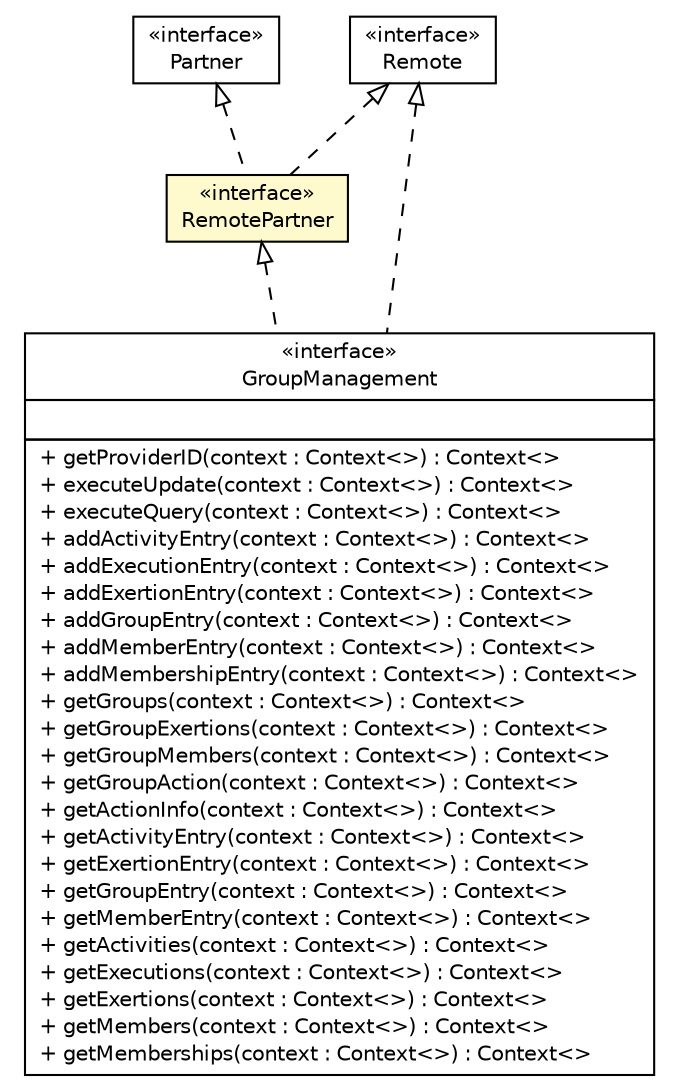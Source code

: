 #!/usr/local/bin/dot
#
# Class diagram 
# Generated by UMLGraph version R5_6 (http://www.umlgraph.org/)
#

digraph G {
	edge [fontname="Helvetica",fontsize=10,labelfontname="Helvetica",labelfontsize=10];
	node [fontname="Helvetica",fontsize=10,shape=plaintext];
	nodesep=0.25;
	ranksep=0.5;
	// sorcer.core.proxy.RemotePartner
	c426194 [label=<<table title="sorcer.core.proxy.RemotePartner" border="0" cellborder="1" cellspacing="0" cellpadding="2" port="p" bgcolor="lemonChiffon" href="./RemotePartner.html">
		<tr><td><table border="0" cellspacing="0" cellpadding="1">
<tr><td align="center" balign="center"> &#171;interface&#187; </td></tr>
<tr><td align="center" balign="center"> RemotePartner </td></tr>
		</table></td></tr>
		</table>>, URL="./RemotePartner.html", fontname="Helvetica", fontcolor="black", fontsize=10.0];
	// sorcer.core.proxy.Partner
	c426195 [label=<<table title="sorcer.core.proxy.Partner" border="0" cellborder="1" cellspacing="0" cellpadding="2" port="p" href="./Partner.html">
		<tr><td><table border="0" cellspacing="0" cellpadding="1">
<tr><td align="center" balign="center"> &#171;interface&#187; </td></tr>
<tr><td align="center" balign="center"> Partner </td></tr>
		</table></td></tr>
		</table>>, URL="./Partner.html", fontname="Helvetica", fontcolor="black", fontsize=10.0];
	// sorcer.core.loki.group.GroupManagement
	c426378 [label=<<table title="sorcer.core.loki.group.GroupManagement" border="0" cellborder="1" cellspacing="0" cellpadding="2" port="p" href="../loki/group/GroupManagement.html">
		<tr><td><table border="0" cellspacing="0" cellpadding="1">
<tr><td align="center" balign="center"> &#171;interface&#187; </td></tr>
<tr><td align="center" balign="center"> GroupManagement </td></tr>
		</table></td></tr>
		<tr><td><table border="0" cellspacing="0" cellpadding="1">
<tr><td align="left" balign="left">  </td></tr>
		</table></td></tr>
		<tr><td><table border="0" cellspacing="0" cellpadding="1">
<tr><td align="left" balign="left"> + getProviderID(context : Context&lt;&gt;) : Context&lt;&gt; </td></tr>
<tr><td align="left" balign="left"> + executeUpdate(context : Context&lt;&gt;) : Context&lt;&gt; </td></tr>
<tr><td align="left" balign="left"> + executeQuery(context : Context&lt;&gt;) : Context&lt;&gt; </td></tr>
<tr><td align="left" balign="left"> + addActivityEntry(context : Context&lt;&gt;) : Context&lt;&gt; </td></tr>
<tr><td align="left" balign="left"> + addExecutionEntry(context : Context&lt;&gt;) : Context&lt;&gt; </td></tr>
<tr><td align="left" balign="left"> + addExertionEntry(context : Context&lt;&gt;) : Context&lt;&gt; </td></tr>
<tr><td align="left" balign="left"> + addGroupEntry(context : Context&lt;&gt;) : Context&lt;&gt; </td></tr>
<tr><td align="left" balign="left"> + addMemberEntry(context : Context&lt;&gt;) : Context&lt;&gt; </td></tr>
<tr><td align="left" balign="left"> + addMembershipEntry(context : Context&lt;&gt;) : Context&lt;&gt; </td></tr>
<tr><td align="left" balign="left"> + getGroups(context : Context&lt;&gt;) : Context&lt;&gt; </td></tr>
<tr><td align="left" balign="left"> + getGroupExertions(context : Context&lt;&gt;) : Context&lt;&gt; </td></tr>
<tr><td align="left" balign="left"> + getGroupMembers(context : Context&lt;&gt;) : Context&lt;&gt; </td></tr>
<tr><td align="left" balign="left"> + getGroupAction(context : Context&lt;&gt;) : Context&lt;&gt; </td></tr>
<tr><td align="left" balign="left"> + getActionInfo(context : Context&lt;&gt;) : Context&lt;&gt; </td></tr>
<tr><td align="left" balign="left"> + getActivityEntry(context : Context&lt;&gt;) : Context&lt;&gt; </td></tr>
<tr><td align="left" balign="left"> + getExertionEntry(context : Context&lt;&gt;) : Context&lt;&gt; </td></tr>
<tr><td align="left" balign="left"> + getGroupEntry(context : Context&lt;&gt;) : Context&lt;&gt; </td></tr>
<tr><td align="left" balign="left"> + getMemberEntry(context : Context&lt;&gt;) : Context&lt;&gt; </td></tr>
<tr><td align="left" balign="left"> + getActivities(context : Context&lt;&gt;) : Context&lt;&gt; </td></tr>
<tr><td align="left" balign="left"> + getExecutions(context : Context&lt;&gt;) : Context&lt;&gt; </td></tr>
<tr><td align="left" balign="left"> + getExertions(context : Context&lt;&gt;) : Context&lt;&gt; </td></tr>
<tr><td align="left" balign="left"> + getMembers(context : Context&lt;&gt;) : Context&lt;&gt; </td></tr>
<tr><td align="left" balign="left"> + getMemberships(context : Context&lt;&gt;) : Context&lt;&gt; </td></tr>
		</table></td></tr>
		</table>>, URL="../loki/group/GroupManagement.html", fontname="Helvetica", fontcolor="black", fontsize=10.0];
	//sorcer.core.proxy.RemotePartner implements sorcer.core.proxy.Partner
	c426195:p -> c426194:p [dir=back,arrowtail=empty,style=dashed];
	//sorcer.core.proxy.RemotePartner implements java.rmi.Remote
	c426644:p -> c426194:p [dir=back,arrowtail=empty,style=dashed];
	//sorcer.core.loki.group.GroupManagement implements java.rmi.Remote
	c426644:p -> c426378:p [dir=back,arrowtail=empty,style=dashed];
	//sorcer.core.loki.group.GroupManagement implements sorcer.core.proxy.RemotePartner
	c426194:p -> c426378:p [dir=back,arrowtail=empty,style=dashed];
	// java.rmi.Remote
	c426644 [label=<<table title="java.rmi.Remote" border="0" cellborder="1" cellspacing="0" cellpadding="2" port="p" href="http://docs.oracle.com/javase/7/docs/api/java/rmi/Remote.html">
		<tr><td><table border="0" cellspacing="0" cellpadding="1">
<tr><td align="center" balign="center"> &#171;interface&#187; </td></tr>
<tr><td align="center" balign="center"> Remote </td></tr>
		</table></td></tr>
		</table>>, URL="http://docs.oracle.com/javase/7/docs/api/java/rmi/Remote.html", fontname="Helvetica", fontcolor="black", fontsize=10.0];
}

